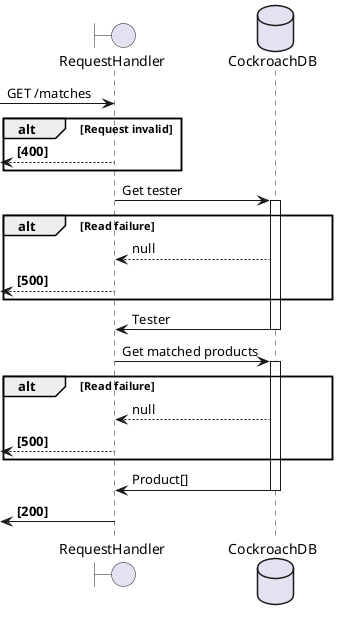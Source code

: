@startuml
'https://plantuml.com/sequence-diagram

boundary RequestHandler
database CockroachDB

-> RequestHandler: GET /matches
alt Request invalid
    <-- RequestHandler: <b>[400]
end

RequestHandler -> CockroachDB ++ : Get tester
alt Read failure
    RequestHandler <-- CockroachDB: null
    <-- RequestHandler : <b>[500]
end
RequestHandler <- CockroachDB -- : Tester
RequestHandler -> CockroachDB ++ : Get matched products
alt Read failure
    RequestHandler <-- CockroachDB: null
    <-- RequestHandler : <b>[500]
end
RequestHandler <- CockroachDB -- : Product[]
<- RequestHandler : <b>[200]

@enduml